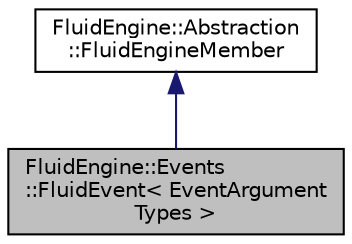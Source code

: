 digraph "FluidEngine::Events::FluidEvent&lt; EventArgumentTypes &gt;"
{
 // LATEX_PDF_SIZE
  edge [fontname="Helvetica",fontsize="10",labelfontname="Helvetica",labelfontsize="10"];
  node [fontname="Helvetica",fontsize="10",shape=record];
  Node1 [label="FluidEngine::Events\l::FluidEvent\< EventArgument\lTypes \>",height=0.2,width=0.4,color="black", fillcolor="grey75", style="filled", fontcolor="black",tooltip=" "];
  Node2 -> Node1 [dir="back",color="midnightblue",fontsize="10",style="solid",fontname="Helvetica"];
  Node2 [label="FluidEngine::Abstraction\l::FluidEngineMember",height=0.2,width=0.4,color="black", fillcolor="white", style="filled",URL="$classFluidEngine_1_1Abstraction_1_1FluidEngineMember.html",tooltip="Member of FluidEngine."];
}
